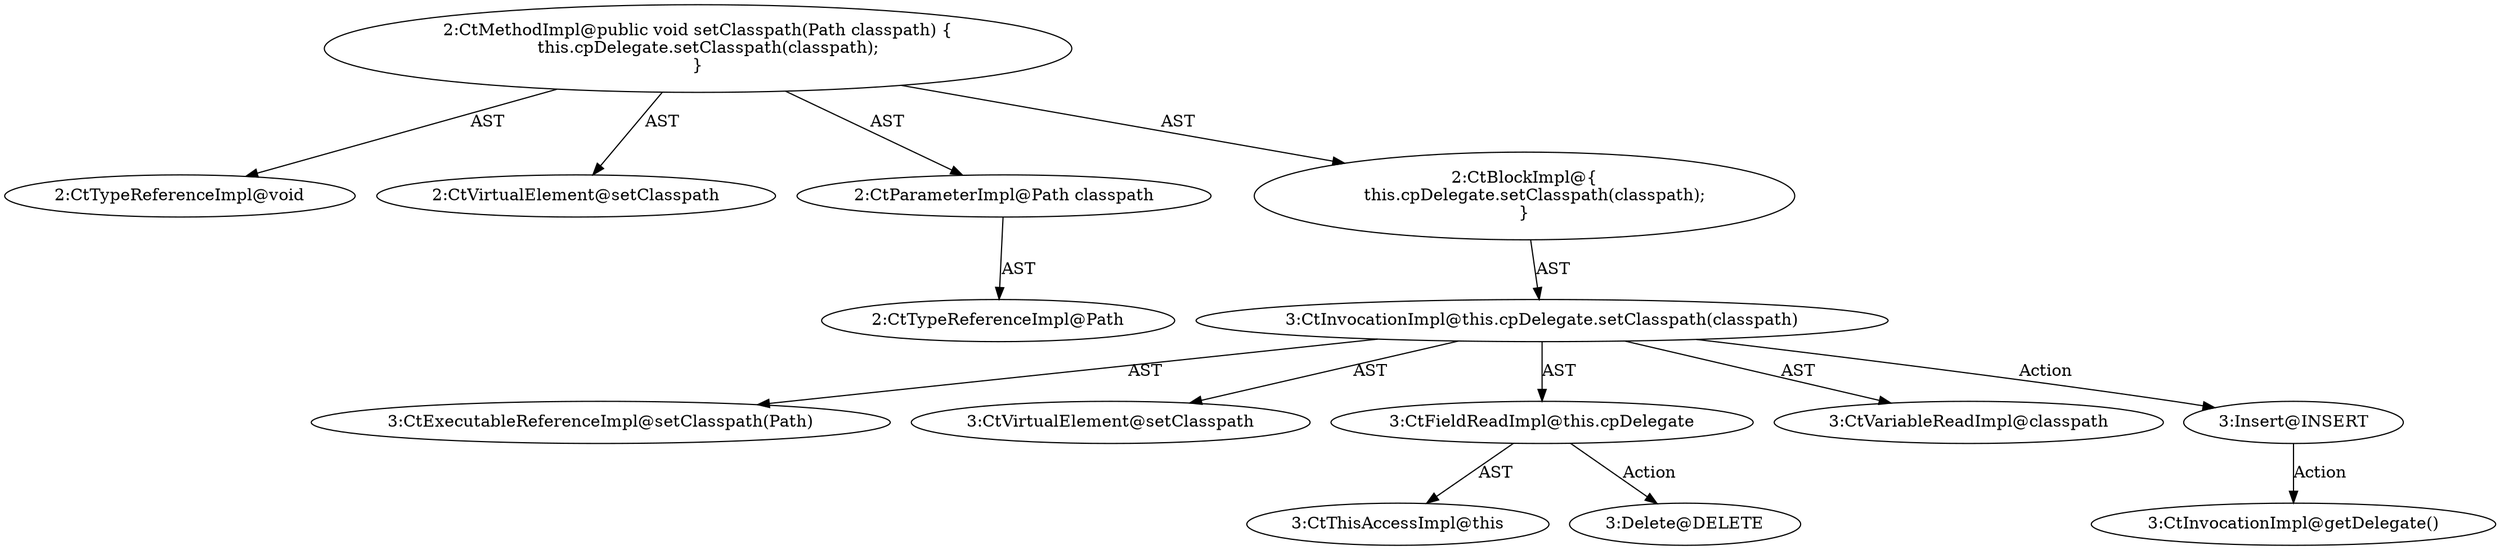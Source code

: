 digraph "setClasspath#?,Path" {
0 [label="2:CtTypeReferenceImpl@void" shape=ellipse]
1 [label="2:CtVirtualElement@setClasspath" shape=ellipse]
2 [label="2:CtParameterImpl@Path classpath" shape=ellipse]
3 [label="2:CtTypeReferenceImpl@Path" shape=ellipse]
4 [label="3:CtExecutableReferenceImpl@setClasspath(Path)" shape=ellipse]
5 [label="3:CtVirtualElement@setClasspath" shape=ellipse]
6 [label="3:CtThisAccessImpl@this" shape=ellipse]
7 [label="3:CtFieldReadImpl@this.cpDelegate" shape=ellipse]
8 [label="3:CtVariableReadImpl@classpath" shape=ellipse]
9 [label="3:CtInvocationImpl@this.cpDelegate.setClasspath(classpath)" shape=ellipse]
10 [label="2:CtBlockImpl@\{
    this.cpDelegate.setClasspath(classpath);
\}" shape=ellipse]
11 [label="2:CtMethodImpl@public void setClasspath(Path classpath) \{
    this.cpDelegate.setClasspath(classpath);
\}" shape=ellipse]
12 [label="3:Delete@DELETE" shape=ellipse]
13 [label="3:Insert@INSERT" shape=ellipse]
14 [label="3:CtInvocationImpl@getDelegate()" shape=ellipse]
2 -> 3 [label="AST"];
7 -> 6 [label="AST"];
7 -> 12 [label="Action"];
9 -> 5 [label="AST"];
9 -> 7 [label="AST"];
9 -> 4 [label="AST"];
9 -> 8 [label="AST"];
9 -> 13 [label="Action"];
10 -> 9 [label="AST"];
11 -> 1 [label="AST"];
11 -> 0 [label="AST"];
11 -> 2 [label="AST"];
11 -> 10 [label="AST"];
13 -> 14 [label="Action"];
}